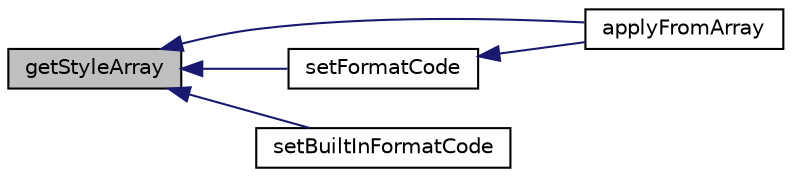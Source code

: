 digraph "getStyleArray"
{
  edge [fontname="Helvetica",fontsize="10",labelfontname="Helvetica",labelfontsize="10"];
  node [fontname="Helvetica",fontsize="10",shape=record];
  rankdir="LR";
  Node47 [label="getStyleArray",height=0.2,width=0.4,color="black", fillcolor="grey75", style="filled", fontcolor="black"];
  Node47 -> Node48 [dir="back",color="midnightblue",fontsize="10",style="solid",fontname="Helvetica"];
  Node48 [label="applyFromArray",height=0.2,width=0.4,color="black", fillcolor="white", style="filled",URL="$class_p_h_p_excel___style___number_format.html#adf38c8e6ab006ca15f50964882386acf"];
  Node47 -> Node49 [dir="back",color="midnightblue",fontsize="10",style="solid",fontname="Helvetica"];
  Node49 [label="setFormatCode",height=0.2,width=0.4,color="black", fillcolor="white", style="filled",URL="$class_p_h_p_excel___style___number_format.html#a7c8bc1ac53c2a0f71e80340622779448"];
  Node49 -> Node48 [dir="back",color="midnightblue",fontsize="10",style="solid",fontname="Helvetica"];
  Node47 -> Node50 [dir="back",color="midnightblue",fontsize="10",style="solid",fontname="Helvetica"];
  Node50 [label="setBuiltInFormatCode",height=0.2,width=0.4,color="black", fillcolor="white", style="filled",URL="$class_p_h_p_excel___style___number_format.html#ab867079278220d6b00b001a9f46d314c"];
}
